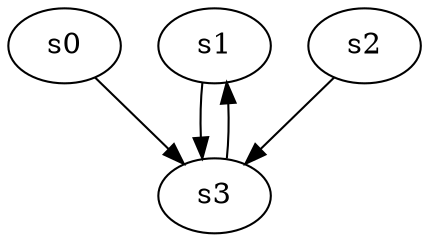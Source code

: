 digraph game_0672_complex_4 {
    s0 [name="s0", player=0, target=1];
    s1 [name="s1", player=0];
    s2 [name="s2", player=0];
    s3 [name="s3", player=0];

    s0 -> s3 [constraint="time == 23 || time == 26"];
    s1 -> s3;
    s2 -> s3 [constraint="time % 4 == 1 && time % 4 == 3"];
    s3 -> s1 [constraint="time % 7 == 4"];
}
